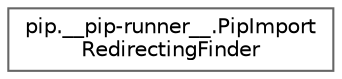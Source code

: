 digraph "Graphical Class Hierarchy"
{
 // LATEX_PDF_SIZE
  bgcolor="transparent";
  edge [fontname=Helvetica,fontsize=10,labelfontname=Helvetica,labelfontsize=10];
  node [fontname=Helvetica,fontsize=10,shape=box,height=0.2,width=0.4];
  rankdir="LR";
  Node0 [id="Node000000",label="pip.__pip-runner__.PipImport\lRedirectingFinder",height=0.2,width=0.4,color="grey40", fillcolor="white", style="filled",URL="$classpip_1_1____pip-runner_____1_1_pip_import_redirecting_finder.html",tooltip=" "];
}
